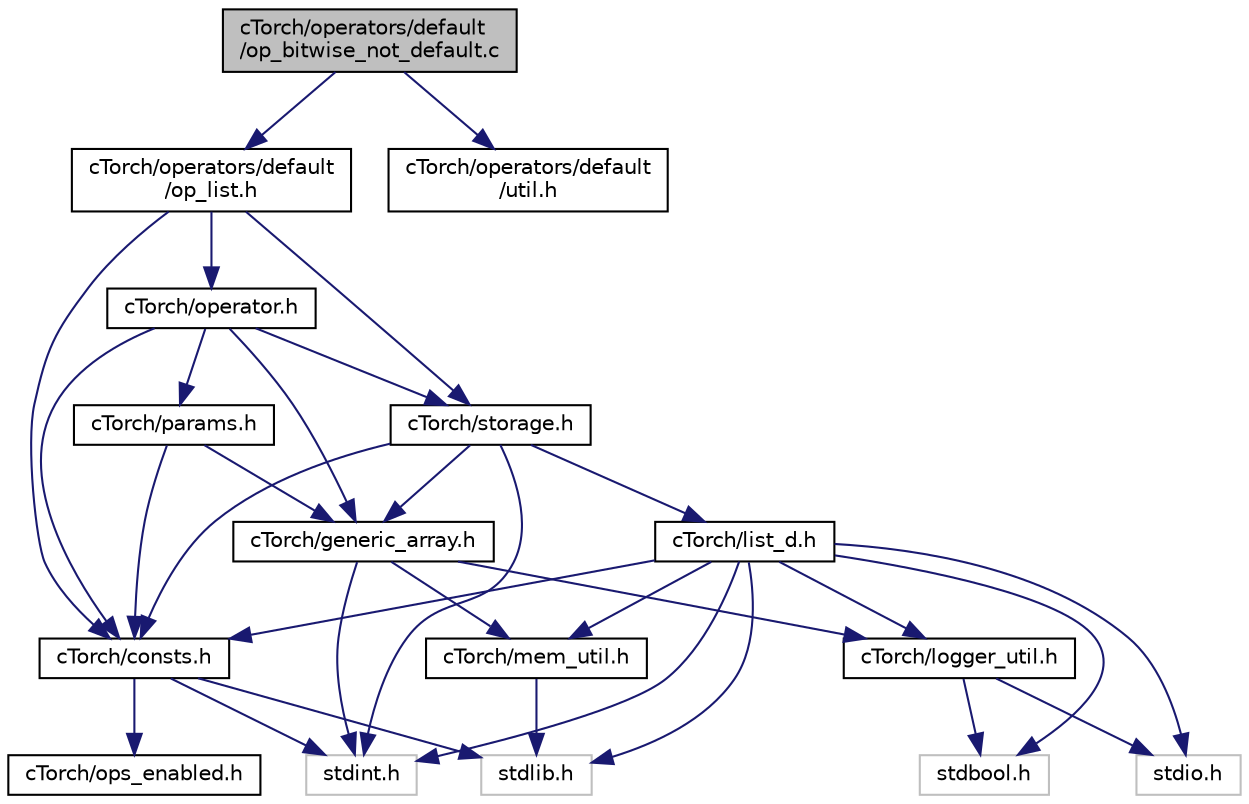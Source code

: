 digraph "cTorch/operators/default/op_bitwise_not_default.c"
{
 // LATEX_PDF_SIZE
  edge [fontname="Helvetica",fontsize="10",labelfontname="Helvetica",labelfontsize="10"];
  node [fontname="Helvetica",fontsize="10",shape=record];
  Node1 [label="cTorch/operators/default\l/op_bitwise_not_default.c",height=0.2,width=0.4,color="black", fillcolor="grey75", style="filled", fontcolor="black",tooltip=" "];
  Node1 -> Node2 [color="midnightblue",fontsize="10",style="solid"];
  Node2 [label="cTorch/operators/default\l/op_list.h",height=0.2,width=0.4,color="black", fillcolor="white", style="filled",URL="$default_2op__list_8h.html",tooltip=" "];
  Node2 -> Node3 [color="midnightblue",fontsize="10",style="solid"];
  Node3 [label="cTorch/consts.h",height=0.2,width=0.4,color="black", fillcolor="white", style="filled",URL="$consts_8h.html",tooltip=" "];
  Node3 -> Node4 [color="midnightblue",fontsize="10",style="solid"];
  Node4 [label="cTorch/ops_enabled.h",height=0.2,width=0.4,color="black", fillcolor="white", style="filled",URL="$ops__enabled_8h.html",tooltip=" "];
  Node3 -> Node5 [color="midnightblue",fontsize="10",style="solid"];
  Node5 [label="stdint.h",height=0.2,width=0.4,color="grey75", fillcolor="white", style="filled",tooltip=" "];
  Node3 -> Node6 [color="midnightblue",fontsize="10",style="solid"];
  Node6 [label="stdlib.h",height=0.2,width=0.4,color="grey75", fillcolor="white", style="filled",tooltip=" "];
  Node2 -> Node7 [color="midnightblue",fontsize="10",style="solid"];
  Node7 [label="cTorch/operator.h",height=0.2,width=0.4,color="black", fillcolor="white", style="filled",URL="$operator_8h.html",tooltip=" "];
  Node7 -> Node3 [color="midnightblue",fontsize="10",style="solid"];
  Node7 -> Node8 [color="midnightblue",fontsize="10",style="solid"];
  Node8 [label="cTorch/generic_array.h",height=0.2,width=0.4,color="black", fillcolor="white", style="filled",URL="$generic__array_8h.html",tooltip=" "];
  Node8 -> Node9 [color="midnightblue",fontsize="10",style="solid"];
  Node9 [label="cTorch/logger_util.h",height=0.2,width=0.4,color="black", fillcolor="white", style="filled",URL="$logger__util_8h.html",tooltip=" "];
  Node9 -> Node10 [color="midnightblue",fontsize="10",style="solid"];
  Node10 [label="stdbool.h",height=0.2,width=0.4,color="grey75", fillcolor="white", style="filled",tooltip=" "];
  Node9 -> Node11 [color="midnightblue",fontsize="10",style="solid"];
  Node11 [label="stdio.h",height=0.2,width=0.4,color="grey75", fillcolor="white", style="filled",tooltip=" "];
  Node8 -> Node12 [color="midnightblue",fontsize="10",style="solid"];
  Node12 [label="cTorch/mem_util.h",height=0.2,width=0.4,color="black", fillcolor="white", style="filled",URL="$mem__util_8h.html",tooltip=" "];
  Node12 -> Node6 [color="midnightblue",fontsize="10",style="solid"];
  Node8 -> Node5 [color="midnightblue",fontsize="10",style="solid"];
  Node7 -> Node13 [color="midnightblue",fontsize="10",style="solid"];
  Node13 [label="cTorch/params.h",height=0.2,width=0.4,color="black", fillcolor="white", style="filled",URL="$params_8h.html",tooltip=" "];
  Node13 -> Node3 [color="midnightblue",fontsize="10",style="solid"];
  Node13 -> Node8 [color="midnightblue",fontsize="10",style="solid"];
  Node7 -> Node14 [color="midnightblue",fontsize="10",style="solid"];
  Node14 [label="cTorch/storage.h",height=0.2,width=0.4,color="black", fillcolor="white", style="filled",URL="$storage_8h.html",tooltip=" "];
  Node14 -> Node5 [color="midnightblue",fontsize="10",style="solid"];
  Node14 -> Node3 [color="midnightblue",fontsize="10",style="solid"];
  Node14 -> Node8 [color="midnightblue",fontsize="10",style="solid"];
  Node14 -> Node15 [color="midnightblue",fontsize="10",style="solid"];
  Node15 [label="cTorch/list_d.h",height=0.2,width=0.4,color="black", fillcolor="white", style="filled",URL="$list__d_8h.html",tooltip=" "];
  Node15 -> Node3 [color="midnightblue",fontsize="10",style="solid"];
  Node15 -> Node9 [color="midnightblue",fontsize="10",style="solid"];
  Node15 -> Node12 [color="midnightblue",fontsize="10",style="solid"];
  Node15 -> Node10 [color="midnightblue",fontsize="10",style="solid"];
  Node15 -> Node5 [color="midnightblue",fontsize="10",style="solid"];
  Node15 -> Node11 [color="midnightblue",fontsize="10",style="solid"];
  Node15 -> Node6 [color="midnightblue",fontsize="10",style="solid"];
  Node2 -> Node14 [color="midnightblue",fontsize="10",style="solid"];
  Node1 -> Node16 [color="midnightblue",fontsize="10",style="solid"];
  Node16 [label="cTorch/operators/default\l/util.h",height=0.2,width=0.4,color="black", fillcolor="white", style="filled",URL="$util_8h.html",tooltip=" "];
}
